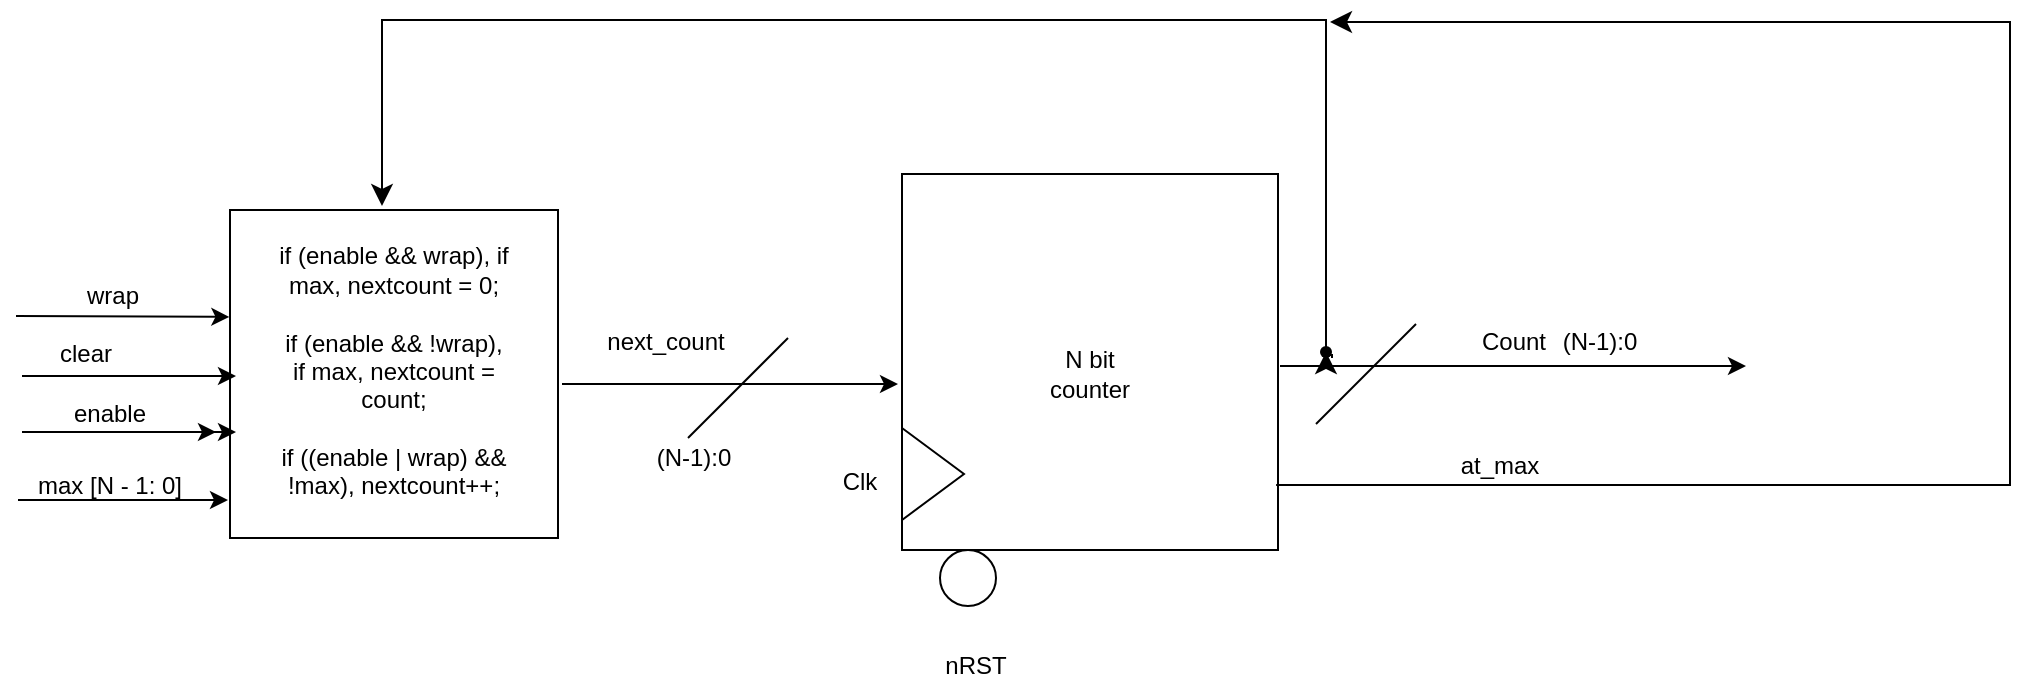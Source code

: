 <mxfile version="24.5.3" type="device">
  <diagram name="Page-1" id="YcNsDN45_Z55syvF1-GA">
    <mxGraphModel dx="1173" dy="475" grid="0" gridSize="10" guides="1" tooltips="1" connect="1" arrows="1" fold="1" page="0" pageScale="1" pageWidth="850" pageHeight="1100" math="0" shadow="0">
      <root>
        <mxCell id="0" />
        <mxCell id="1" parent="0" />
        <mxCell id="8EiqPPCDqMELi6BcdR07-1" value="" style="whiteSpace=wrap;html=1;aspect=fixed;" parent="1" vertex="1">
          <mxGeometry x="658" y="103" width="188" height="188" as="geometry" />
        </mxCell>
        <mxCell id="8EiqPPCDqMELi6BcdR07-2" value="" style="triangle;whiteSpace=wrap;html=1;" parent="1" vertex="1">
          <mxGeometry x="658" y="230" width="31" height="46" as="geometry" />
        </mxCell>
        <mxCell id="8EiqPPCDqMELi6BcdR07-4" value="" style="ellipse;whiteSpace=wrap;html=1;aspect=fixed;" parent="1" vertex="1">
          <mxGeometry x="677" y="291" width="28" height="28" as="geometry" />
        </mxCell>
        <mxCell id="8EiqPPCDqMELi6BcdR07-5" value="nRST" style="text;html=1;align=center;verticalAlign=middle;whiteSpace=wrap;rounded=0;" parent="1" vertex="1">
          <mxGeometry x="665" y="334" width="60" height="30" as="geometry" />
        </mxCell>
        <mxCell id="8EiqPPCDqMELi6BcdR07-6" value="Clk" style="text;html=1;align=center;verticalAlign=middle;whiteSpace=wrap;rounded=0;" parent="1" vertex="1">
          <mxGeometry x="607" y="242" width="60" height="30" as="geometry" />
        </mxCell>
        <mxCell id="8EiqPPCDqMELi6BcdR07-7" value="" style="endArrow=classic;html=1;rounded=0;" parent="1" edge="1">
          <mxGeometry width="50" height="50" relative="1" as="geometry">
            <mxPoint x="847" y="199" as="sourcePoint" />
            <mxPoint x="1080" y="199" as="targetPoint" />
          </mxGeometry>
        </mxCell>
        <mxCell id="8EiqPPCDqMELi6BcdR07-8" value="" style="endArrow=none;html=1;rounded=0;" parent="1" edge="1">
          <mxGeometry width="50" height="50" relative="1" as="geometry">
            <mxPoint x="865" y="228" as="sourcePoint" />
            <mxPoint x="915" y="178" as="targetPoint" />
          </mxGeometry>
        </mxCell>
        <mxCell id="8EiqPPCDqMELi6BcdR07-9" value="(N-1):0" style="text;html=1;align=center;verticalAlign=middle;whiteSpace=wrap;rounded=0;" parent="1" vertex="1">
          <mxGeometry x="977" y="172" width="60" height="30" as="geometry" />
        </mxCell>
        <mxCell id="8EiqPPCDqMELi6BcdR07-10" value="N bit counter" style="text;html=1;align=center;verticalAlign=middle;whiteSpace=wrap;rounded=0;" parent="1" vertex="1">
          <mxGeometry x="722" y="188" width="60" height="30" as="geometry" />
        </mxCell>
        <mxCell id="8EiqPPCDqMELi6BcdR07-11" value="Count" style="text;html=1;align=center;verticalAlign=middle;whiteSpace=wrap;rounded=0;" parent="1" vertex="1">
          <mxGeometry x="934" y="172" width="60" height="30" as="geometry" />
        </mxCell>
        <mxCell id="8EiqPPCDqMELi6BcdR07-12" value="" style="whiteSpace=wrap;html=1;aspect=fixed;" parent="1" vertex="1">
          <mxGeometry x="322" y="121" width="164" height="164" as="geometry" />
        </mxCell>
        <mxCell id="8EiqPPCDqMELi6BcdR07-13" value="if (enable &amp;amp;&amp;amp; wrap), if max, nextcount = 0;&lt;div&gt;&lt;br&gt;&lt;/div&gt;&lt;div&gt;if (enable &amp;amp;&amp;amp; !wrap), if max, nextcount = count;&lt;/div&gt;&lt;div&gt;&lt;br&gt;&lt;/div&gt;&lt;div&gt;if ((enable | wrap) &amp;amp;&amp;amp; !max), nextcount++;&lt;/div&gt;&lt;div&gt;&lt;br&gt;&lt;/div&gt;&lt;div&gt;&lt;br&gt;&lt;/div&gt;" style="text;html=1;align=center;verticalAlign=middle;whiteSpace=wrap;rounded=0;" parent="1" vertex="1">
          <mxGeometry x="345" y="121" width="118" height="190" as="geometry" />
        </mxCell>
        <mxCell id="8EiqPPCDqMELi6BcdR07-14" value="" style="endArrow=classic;html=1;rounded=0;" parent="1" edge="1">
          <mxGeometry width="50" height="50" relative="1" as="geometry">
            <mxPoint x="488" y="208" as="sourcePoint" />
            <mxPoint x="656" y="208" as="targetPoint" />
          </mxGeometry>
        </mxCell>
        <mxCell id="8EiqPPCDqMELi6BcdR07-15" value="" style="endArrow=none;html=1;rounded=0;" parent="1" edge="1">
          <mxGeometry width="50" height="50" relative="1" as="geometry">
            <mxPoint x="551" y="235" as="sourcePoint" />
            <mxPoint x="601" y="185" as="targetPoint" />
          </mxGeometry>
        </mxCell>
        <mxCell id="8EiqPPCDqMELi6BcdR07-16" value="(N-1):0" style="text;html=1;align=center;verticalAlign=middle;whiteSpace=wrap;rounded=0;" parent="1" vertex="1">
          <mxGeometry x="524" y="230" width="60" height="30" as="geometry" />
        </mxCell>
        <mxCell id="8EiqPPCDqMELi6BcdR07-17" value="next_count" style="text;html=1;align=center;verticalAlign=middle;whiteSpace=wrap;rounded=0;" parent="1" vertex="1">
          <mxGeometry x="501" y="172" width="78" height="30" as="geometry" />
        </mxCell>
        <mxCell id="8EiqPPCDqMELi6BcdR07-19" value="" style="edgeStyle=elbowEdgeStyle;elbow=vertical;endArrow=classic;html=1;curved=0;rounded=0;endSize=8;startSize=8;" parent="1" source="8EiqPPCDqMELi6BcdR07-22" edge="1">
          <mxGeometry width="50" height="50" relative="1" as="geometry">
            <mxPoint x="873" y="195" as="sourcePoint" />
            <mxPoint x="398" y="119" as="targetPoint" />
            <Array as="points">
              <mxPoint x="641" y="26" />
            </Array>
          </mxGeometry>
        </mxCell>
        <mxCell id="8EiqPPCDqMELi6BcdR07-23" value="" style="edgeStyle=elbowEdgeStyle;elbow=vertical;endArrow=classic;html=1;curved=0;rounded=0;endSize=8;startSize=8;" parent="1" target="8EiqPPCDqMELi6BcdR07-22" edge="1">
          <mxGeometry width="50" height="50" relative="1" as="geometry">
            <mxPoint x="873" y="195" as="sourcePoint" />
            <mxPoint x="398" y="119" as="targetPoint" />
            <Array as="points" />
          </mxGeometry>
        </mxCell>
        <mxCell id="8EiqPPCDqMELi6BcdR07-22" value="" style="shape=waypoint;sketch=0;fillStyle=solid;size=6;pointerEvents=1;points=[];fillColor=none;resizable=0;rotatable=0;perimeter=centerPerimeter;snapToPoint=1;" parent="1" vertex="1">
          <mxGeometry x="860" y="182" width="20" height="20" as="geometry" />
        </mxCell>
        <mxCell id="8EiqPPCDqMELi6BcdR07-27" value="" style="endArrow=classic;html=1;rounded=0;entryX=-0.002;entryY=0.326;entryDx=0;entryDy=0;entryPerimeter=0;" parent="1" target="8EiqPPCDqMELi6BcdR07-12" edge="1">
          <mxGeometry width="50" height="50" relative="1" as="geometry">
            <mxPoint x="215" y="174" as="sourcePoint" />
            <mxPoint x="138" y="129" as="targetPoint" />
          </mxGeometry>
        </mxCell>
        <mxCell id="8EiqPPCDqMELi6BcdR07-28" value="" style="endArrow=classic;html=1;rounded=0;entryX=-0.002;entryY=0.326;entryDx=0;entryDy=0;entryPerimeter=0;" parent="1" edge="1">
          <mxGeometry width="50" height="50" relative="1" as="geometry">
            <mxPoint x="218" y="204.0" as="sourcePoint" />
            <mxPoint x="325" y="204.0" as="targetPoint" />
          </mxGeometry>
        </mxCell>
        <mxCell id="8EiqPPCDqMELi6BcdR07-29" value="" style="endArrow=classic;html=1;rounded=0;entryX=-0.002;entryY=0.326;entryDx=0;entryDy=0;entryPerimeter=0;" parent="1" edge="1">
          <mxGeometry width="50" height="50" relative="1" as="geometry">
            <mxPoint x="218" y="232" as="sourcePoint" />
            <mxPoint x="325" y="232" as="targetPoint" />
          </mxGeometry>
        </mxCell>
        <mxCell id="8EiqPPCDqMELi6BcdR07-30" value="wrap" style="text;html=1;align=center;verticalAlign=middle;whiteSpace=wrap;rounded=0;" parent="1" vertex="1">
          <mxGeometry x="224" y="149" width="79" height="30" as="geometry" />
        </mxCell>
        <mxCell id="8EiqPPCDqMELi6BcdR07-40" value="at_max" style="text;html=1;align=center;verticalAlign=middle;whiteSpace=wrap;rounded=0;" parent="1" vertex="1">
          <mxGeometry x="927" y="234" width="60" height="30" as="geometry" />
        </mxCell>
        <mxCell id="8EiqPPCDqMELi6BcdR07-53" value="&lt;span style=&quot;color: rgb(0, 0, 0); font-family: Helvetica; font-size: 12px; font-style: normal; font-variant-ligatures: normal; font-variant-caps: normal; font-weight: 400; letter-spacing: normal; orphans: 2; text-align: center; text-indent: 0px; text-transform: none; widows: 2; word-spacing: 0px; -webkit-text-stroke-width: 0px; white-space: normal; background-color: rgb(255, 255, 255); text-decoration-thickness: initial; text-decoration-style: initial; text-decoration-color: initial; display: inline !important; float: none;&quot;&gt;clear&lt;/span&gt;&lt;span style=&quot;forced-color-adjust: none; font-style: normal; font-variant-ligatures: normal; font-variant-caps: normal; font-weight: 400; letter-spacing: normal; orphans: 2; text-indent: 0px; text-transform: none; widows: 2; word-spacing: 0px; -webkit-text-stroke-width: 0px; white-space: nowrap; background-color: rgb(255, 255, 255); text-decoration-thickness: initial; text-decoration-style: initial; text-decoration-color: initial; color: rgba(0, 0, 0, 0); font-family: monospace; font-size: 0px; text-align: start;&quot;&gt;%3CmxGraphModel%3E%3Croot%3E%3CmxCell%20id%3D%220%22%2F%3E%3CmxCell%20id%3D%221%22%20parent%3D%220%22%2F%3E%3CmxCell%20id%3D%222%22%20value%3D%22at_max%22%20style%3D%22text%3Bhtml%3D1%3Balign%3Dcenter%3BverticalAlign%3Dmiddle%3BwhiteSpace%3Dwrap%3Brounded%3D0%3B%22%20vertex%3D%221%22%20parent%3D%221%22%3E%3CmxGeometry%20x%3D%2267%22%20y%3D%22132%22%20width%3D%2260%22%20height%3D%2230%22%20as%3D%22geometry%22%2F%3E%3C%2FmxCell%3E%3C%2Froot%3E%3C%2FmxGraphModel%3E&lt;/span&gt;" style="text;whiteSpace=wrap;html=1;" parent="1" vertex="1">
          <mxGeometry x="235.0" y="178.999" width="54" height="36" as="geometry" />
        </mxCell>
        <mxCell id="8EiqPPCDqMELi6BcdR07-55" value="" style="endArrow=classic;html=1;rounded=0;entryX=0.5;entryY=1;entryDx=0;entryDy=0;" parent="1" edge="1">
          <mxGeometry width="50" height="50" relative="1" as="geometry">
            <mxPoint x="226" y="232" as="sourcePoint" />
            <mxPoint x="315" y="232" as="targetPoint" />
          </mxGeometry>
        </mxCell>
        <mxCell id="8EiqPPCDqMELi6BcdR07-56" value="enable" style="text;html=1;align=center;verticalAlign=middle;whiteSpace=wrap;rounded=0;" parent="1" vertex="1">
          <mxGeometry x="232" y="208" width="60" height="30" as="geometry" />
        </mxCell>
        <mxCell id="yHi6LvDr0OZNm2BzRY_d-2" value="max [N - 1: 0]" style="text;whiteSpace=wrap;html=1;" vertex="1" parent="1">
          <mxGeometry x="224" y="245" width="83" height="36" as="geometry" />
        </mxCell>
        <mxCell id="yHi6LvDr0OZNm2BzRY_d-3" value="" style="endArrow=classic;html=1;rounded=0;" edge="1" parent="1">
          <mxGeometry width="50" height="50" relative="1" as="geometry">
            <mxPoint x="216" y="266" as="sourcePoint" />
            <mxPoint x="321" y="266" as="targetPoint" />
          </mxGeometry>
        </mxCell>
        <mxCell id="yHi6LvDr0OZNm2BzRY_d-6" value="" style="edgeStyle=elbowEdgeStyle;elbow=horizontal;endArrow=classic;html=1;curved=0;rounded=0;endSize=8;startSize=8;exitX=0.995;exitY=0.827;exitDx=0;exitDy=0;exitPerimeter=0;" edge="1" parent="1" source="8EiqPPCDqMELi6BcdR07-1">
          <mxGeometry width="50" height="50" relative="1" as="geometry">
            <mxPoint x="990" y="282" as="sourcePoint" />
            <mxPoint x="872" y="27" as="targetPoint" />
            <Array as="points">
              <mxPoint x="1212" y="230" />
            </Array>
          </mxGeometry>
        </mxCell>
      </root>
    </mxGraphModel>
  </diagram>
</mxfile>
